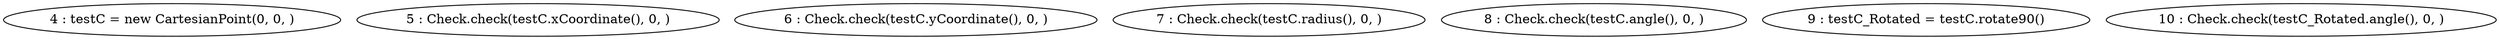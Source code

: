 digraph G {
"4 : testC = new CartesianPoint(0, 0, )"
"5 : Check.check(testC.xCoordinate(), 0, )"
"6 : Check.check(testC.yCoordinate(), 0, )"
"7 : Check.check(testC.radius(), 0, )"
"8 : Check.check(testC.angle(), 0, )"
"9 : testC_Rotated = testC.rotate90()"
"10 : Check.check(testC_Rotated.angle(), 0, )"
}